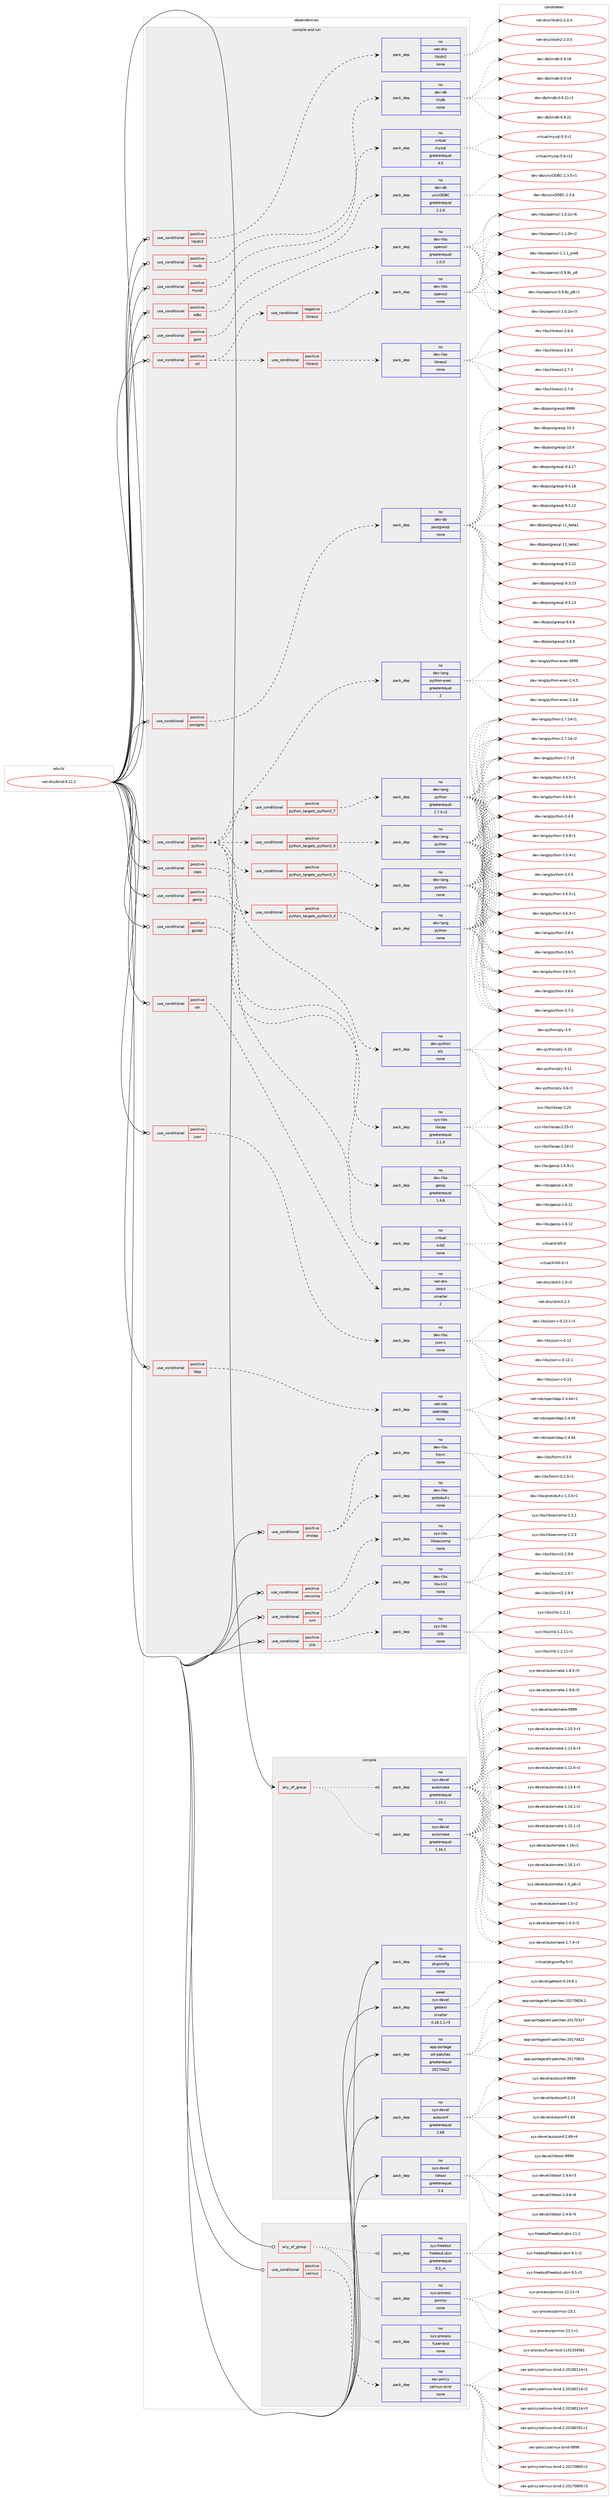 digraph prolog {

# *************
# Graph options
# *************

newrank=true;
concentrate=true;
compound=true;
graph [rankdir=LR,fontname=Helvetica,fontsize=10,ranksep=1.5];#, ranksep=2.5, nodesep=0.2];
edge  [arrowhead=vee];
node  [fontname=Helvetica,fontsize=10];

# **********
# The ebuild
# **********

subgraph cluster_leftcol {
color=gray;
rank=same;
label=<<i>ebuild</i>>;
id [label="net-dns/bind-9.12.2", color=red, width=4, href="../net-dns/bind-9.12.2.svg"];
}

# ****************
# The dependencies
# ****************

subgraph cluster_midcol {
color=gray;
label=<<i>dependencies</i>>;
subgraph cluster_compile {
fillcolor="#eeeeee";
style=filled;
label=<<i>compile</i>>;
subgraph any8 {
dependency189 [label=<<TABLE BORDER="0" CELLBORDER="1" CELLSPACING="0" CELLPADDING="4"><TR><TD CELLPADDING="10">any_of_group</TD></TR></TABLE>>, shape=none, color=red];subgraph pack124 {
dependency190 [label=<<TABLE BORDER="0" CELLBORDER="1" CELLSPACING="0" CELLPADDING="4" WIDTH="220"><TR><TD ROWSPAN="6" CELLPADDING="30">pack_dep</TD></TR><TR><TD WIDTH="110">no</TD></TR><TR><TD>sys-devel</TD></TR><TR><TD>automake</TD></TR><TR><TD>greaterequal</TD></TR><TR><TD>1.16.1</TD></TR></TABLE>>, shape=none, color=blue];
}
dependency189:e -> dependency190:w [weight=20,style="dotted",arrowhead="oinv"];
subgraph pack125 {
dependency191 [label=<<TABLE BORDER="0" CELLBORDER="1" CELLSPACING="0" CELLPADDING="4" WIDTH="220"><TR><TD ROWSPAN="6" CELLPADDING="30">pack_dep</TD></TR><TR><TD WIDTH="110">no</TD></TR><TR><TD>sys-devel</TD></TR><TR><TD>automake</TD></TR><TR><TD>greaterequal</TD></TR><TR><TD>1.15.1</TD></TR></TABLE>>, shape=none, color=blue];
}
dependency189:e -> dependency191:w [weight=20,style="dotted",arrowhead="oinv"];
}
id:e -> dependency189:w [weight=20,style="solid",arrowhead="vee"];
subgraph pack126 {
dependency192 [label=<<TABLE BORDER="0" CELLBORDER="1" CELLSPACING="0" CELLPADDING="4" WIDTH="220"><TR><TD ROWSPAN="6" CELLPADDING="30">pack_dep</TD></TR><TR><TD WIDTH="110">no</TD></TR><TR><TD>app-portage</TD></TR><TR><TD>elt-patches</TD></TR><TR><TD>greaterequal</TD></TR><TR><TD>20170422</TD></TR></TABLE>>, shape=none, color=blue];
}
id:e -> dependency192:w [weight=20,style="solid",arrowhead="vee"];
subgraph pack127 {
dependency193 [label=<<TABLE BORDER="0" CELLBORDER="1" CELLSPACING="0" CELLPADDING="4" WIDTH="220"><TR><TD ROWSPAN="6" CELLPADDING="30">pack_dep</TD></TR><TR><TD WIDTH="110">no</TD></TR><TR><TD>sys-devel</TD></TR><TR><TD>autoconf</TD></TR><TR><TD>greaterequal</TD></TR><TR><TD>2.69</TD></TR></TABLE>>, shape=none, color=blue];
}
id:e -> dependency193:w [weight=20,style="solid",arrowhead="vee"];
subgraph pack128 {
dependency194 [label=<<TABLE BORDER="0" CELLBORDER="1" CELLSPACING="0" CELLPADDING="4" WIDTH="220"><TR><TD ROWSPAN="6" CELLPADDING="30">pack_dep</TD></TR><TR><TD WIDTH="110">no</TD></TR><TR><TD>sys-devel</TD></TR><TR><TD>libtool</TD></TR><TR><TD>greaterequal</TD></TR><TR><TD>2.4</TD></TR></TABLE>>, shape=none, color=blue];
}
id:e -> dependency194:w [weight=20,style="solid",arrowhead="vee"];
subgraph pack129 {
dependency195 [label=<<TABLE BORDER="0" CELLBORDER="1" CELLSPACING="0" CELLPADDING="4" WIDTH="220"><TR><TD ROWSPAN="6" CELLPADDING="30">pack_dep</TD></TR><TR><TD WIDTH="110">no</TD></TR><TR><TD>virtual</TD></TR><TR><TD>pkgconfig</TD></TR><TR><TD>none</TD></TR><TR><TD></TD></TR></TABLE>>, shape=none, color=blue];
}
id:e -> dependency195:w [weight=20,style="solid",arrowhead="vee"];
subgraph pack130 {
dependency196 [label=<<TABLE BORDER="0" CELLBORDER="1" CELLSPACING="0" CELLPADDING="4" WIDTH="220"><TR><TD ROWSPAN="6" CELLPADDING="30">pack_dep</TD></TR><TR><TD WIDTH="110">weak</TD></TR><TR><TD>sys-devel</TD></TR><TR><TD>gettext</TD></TR><TR><TD>smaller</TD></TR><TR><TD>0.18.1.1-r3</TD></TR></TABLE>>, shape=none, color=blue];
}
id:e -> dependency196:w [weight=20,style="solid",arrowhead="vee"];
}
subgraph cluster_compileandrun {
fillcolor="#eeeeee";
style=filled;
label=<<i>compile and run</i>>;
subgraph cond59 {
dependency197 [label=<<TABLE BORDER="0" CELLBORDER="1" CELLSPACING="0" CELLPADDING="4"><TR><TD ROWSPAN="3" CELLPADDING="10">use_conditional</TD></TR><TR><TD>positive</TD></TR><TR><TD>caps</TD></TR></TABLE>>, shape=none, color=red];
subgraph pack131 {
dependency198 [label=<<TABLE BORDER="0" CELLBORDER="1" CELLSPACING="0" CELLPADDING="4" WIDTH="220"><TR><TD ROWSPAN="6" CELLPADDING="30">pack_dep</TD></TR><TR><TD WIDTH="110">no</TD></TR><TR><TD>sys-libs</TD></TR><TR><TD>libcap</TD></TR><TR><TD>greaterequal</TD></TR><TR><TD>2.1.0</TD></TR></TABLE>>, shape=none, color=blue];
}
dependency197:e -> dependency198:w [weight=20,style="dashed",arrowhead="vee"];
}
id:e -> dependency197:w [weight=20,style="solid",arrowhead="odotvee"];
subgraph cond60 {
dependency199 [label=<<TABLE BORDER="0" CELLBORDER="1" CELLSPACING="0" CELLPADDING="4"><TR><TD ROWSPAN="3" CELLPADDING="10">use_conditional</TD></TR><TR><TD>positive</TD></TR><TR><TD>dnstap</TD></TR></TABLE>>, shape=none, color=red];
subgraph pack132 {
dependency200 [label=<<TABLE BORDER="0" CELLBORDER="1" CELLSPACING="0" CELLPADDING="4" WIDTH="220"><TR><TD ROWSPAN="6" CELLPADDING="30">pack_dep</TD></TR><TR><TD WIDTH="110">no</TD></TR><TR><TD>dev-libs</TD></TR><TR><TD>fstrm</TD></TR><TR><TD>none</TD></TR><TR><TD></TD></TR></TABLE>>, shape=none, color=blue];
}
dependency199:e -> dependency200:w [weight=20,style="dashed",arrowhead="vee"];
subgraph pack133 {
dependency201 [label=<<TABLE BORDER="0" CELLBORDER="1" CELLSPACING="0" CELLPADDING="4" WIDTH="220"><TR><TD ROWSPAN="6" CELLPADDING="30">pack_dep</TD></TR><TR><TD WIDTH="110">no</TD></TR><TR><TD>dev-libs</TD></TR><TR><TD>protobuf-c</TD></TR><TR><TD>none</TD></TR><TR><TD></TD></TR></TABLE>>, shape=none, color=blue];
}
dependency199:e -> dependency201:w [weight=20,style="dashed",arrowhead="vee"];
}
id:e -> dependency199:w [weight=20,style="solid",arrowhead="odotvee"];
subgraph cond61 {
dependency202 [label=<<TABLE BORDER="0" CELLBORDER="1" CELLSPACING="0" CELLPADDING="4"><TR><TD ROWSPAN="3" CELLPADDING="10">use_conditional</TD></TR><TR><TD>positive</TD></TR><TR><TD>geoip</TD></TR></TABLE>>, shape=none, color=red];
subgraph pack134 {
dependency203 [label=<<TABLE BORDER="0" CELLBORDER="1" CELLSPACING="0" CELLPADDING="4" WIDTH="220"><TR><TD ROWSPAN="6" CELLPADDING="30">pack_dep</TD></TR><TR><TD WIDTH="110">no</TD></TR><TR><TD>dev-libs</TD></TR><TR><TD>geoip</TD></TR><TR><TD>greaterequal</TD></TR><TR><TD>1.4.6</TD></TR></TABLE>>, shape=none, color=blue];
}
dependency202:e -> dependency203:w [weight=20,style="dashed",arrowhead="vee"];
}
id:e -> dependency202:w [weight=20,style="solid",arrowhead="odotvee"];
subgraph cond62 {
dependency204 [label=<<TABLE BORDER="0" CELLBORDER="1" CELLSPACING="0" CELLPADDING="4"><TR><TD ROWSPAN="3" CELLPADDING="10">use_conditional</TD></TR><TR><TD>positive</TD></TR><TR><TD>gost</TD></TR></TABLE>>, shape=none, color=red];
subgraph pack135 {
dependency205 [label=<<TABLE BORDER="0" CELLBORDER="1" CELLSPACING="0" CELLPADDING="4" WIDTH="220"><TR><TD ROWSPAN="6" CELLPADDING="30">pack_dep</TD></TR><TR><TD WIDTH="110">no</TD></TR><TR><TD>dev-libs</TD></TR><TR><TD>openssl</TD></TR><TR><TD>greaterequal</TD></TR><TR><TD>1.0.0</TD></TR></TABLE>>, shape=none, color=blue];
}
dependency204:e -> dependency205:w [weight=20,style="dashed",arrowhead="vee"];
}
id:e -> dependency204:w [weight=20,style="solid",arrowhead="odotvee"];
subgraph cond63 {
dependency206 [label=<<TABLE BORDER="0" CELLBORDER="1" CELLSPACING="0" CELLPADDING="4"><TR><TD ROWSPAN="3" CELLPADDING="10">use_conditional</TD></TR><TR><TD>positive</TD></TR><TR><TD>gssapi</TD></TR></TABLE>>, shape=none, color=red];
subgraph pack136 {
dependency207 [label=<<TABLE BORDER="0" CELLBORDER="1" CELLSPACING="0" CELLPADDING="4" WIDTH="220"><TR><TD ROWSPAN="6" CELLPADDING="30">pack_dep</TD></TR><TR><TD WIDTH="110">no</TD></TR><TR><TD>virtual</TD></TR><TR><TD>krb5</TD></TR><TR><TD>none</TD></TR><TR><TD></TD></TR></TABLE>>, shape=none, color=blue];
}
dependency206:e -> dependency207:w [weight=20,style="dashed",arrowhead="vee"];
}
id:e -> dependency206:w [weight=20,style="solid",arrowhead="odotvee"];
subgraph cond64 {
dependency208 [label=<<TABLE BORDER="0" CELLBORDER="1" CELLSPACING="0" CELLPADDING="4"><TR><TD ROWSPAN="3" CELLPADDING="10">use_conditional</TD></TR><TR><TD>positive</TD></TR><TR><TD>idn</TD></TR></TABLE>>, shape=none, color=red];
subgraph pack137 {
dependency209 [label=<<TABLE BORDER="0" CELLBORDER="1" CELLSPACING="0" CELLPADDING="4" WIDTH="220"><TR><TD ROWSPAN="6" CELLPADDING="30">pack_dep</TD></TR><TR><TD WIDTH="110">no</TD></TR><TR><TD>net-dns</TD></TR><TR><TD>idnkit</TD></TR><TR><TD>smaller</TD></TR><TR><TD>2</TD></TR></TABLE>>, shape=none, color=blue];
}
dependency208:e -> dependency209:w [weight=20,style="dashed",arrowhead="vee"];
}
id:e -> dependency208:w [weight=20,style="solid",arrowhead="odotvee"];
subgraph cond65 {
dependency210 [label=<<TABLE BORDER="0" CELLBORDER="1" CELLSPACING="0" CELLPADDING="4"><TR><TD ROWSPAN="3" CELLPADDING="10">use_conditional</TD></TR><TR><TD>positive</TD></TR><TR><TD>json</TD></TR></TABLE>>, shape=none, color=red];
subgraph pack138 {
dependency211 [label=<<TABLE BORDER="0" CELLBORDER="1" CELLSPACING="0" CELLPADDING="4" WIDTH="220"><TR><TD ROWSPAN="6" CELLPADDING="30">pack_dep</TD></TR><TR><TD WIDTH="110">no</TD></TR><TR><TD>dev-libs</TD></TR><TR><TD>json-c</TD></TR><TR><TD>none</TD></TR><TR><TD></TD></TR></TABLE>>, shape=none, color=blue];
}
dependency210:e -> dependency211:w [weight=20,style="dashed",arrowhead="vee"];
}
id:e -> dependency210:w [weight=20,style="solid",arrowhead="odotvee"];
subgraph cond66 {
dependency212 [label=<<TABLE BORDER="0" CELLBORDER="1" CELLSPACING="0" CELLPADDING="4"><TR><TD ROWSPAN="3" CELLPADDING="10">use_conditional</TD></TR><TR><TD>positive</TD></TR><TR><TD>ldap</TD></TR></TABLE>>, shape=none, color=red];
subgraph pack139 {
dependency213 [label=<<TABLE BORDER="0" CELLBORDER="1" CELLSPACING="0" CELLPADDING="4" WIDTH="220"><TR><TD ROWSPAN="6" CELLPADDING="30">pack_dep</TD></TR><TR><TD WIDTH="110">no</TD></TR><TR><TD>net-nds</TD></TR><TR><TD>openldap</TD></TR><TR><TD>none</TD></TR><TR><TD></TD></TR></TABLE>>, shape=none, color=blue];
}
dependency212:e -> dependency213:w [weight=20,style="dashed",arrowhead="vee"];
}
id:e -> dependency212:w [weight=20,style="solid",arrowhead="odotvee"];
subgraph cond67 {
dependency214 [label=<<TABLE BORDER="0" CELLBORDER="1" CELLSPACING="0" CELLPADDING="4"><TR><TD ROWSPAN="3" CELLPADDING="10">use_conditional</TD></TR><TR><TD>positive</TD></TR><TR><TD>libidn2</TD></TR></TABLE>>, shape=none, color=red];
subgraph pack140 {
dependency215 [label=<<TABLE BORDER="0" CELLBORDER="1" CELLSPACING="0" CELLPADDING="4" WIDTH="220"><TR><TD ROWSPAN="6" CELLPADDING="30">pack_dep</TD></TR><TR><TD WIDTH="110">no</TD></TR><TR><TD>net-dns</TD></TR><TR><TD>libidn2</TD></TR><TR><TD>none</TD></TR><TR><TD></TD></TR></TABLE>>, shape=none, color=blue];
}
dependency214:e -> dependency215:w [weight=20,style="dashed",arrowhead="vee"];
}
id:e -> dependency214:w [weight=20,style="solid",arrowhead="odotvee"];
subgraph cond68 {
dependency216 [label=<<TABLE BORDER="0" CELLBORDER="1" CELLSPACING="0" CELLPADDING="4"><TR><TD ROWSPAN="3" CELLPADDING="10">use_conditional</TD></TR><TR><TD>positive</TD></TR><TR><TD>lmdb</TD></TR></TABLE>>, shape=none, color=red];
subgraph pack141 {
dependency217 [label=<<TABLE BORDER="0" CELLBORDER="1" CELLSPACING="0" CELLPADDING="4" WIDTH="220"><TR><TD ROWSPAN="6" CELLPADDING="30">pack_dep</TD></TR><TR><TD WIDTH="110">no</TD></TR><TR><TD>dev-db</TD></TR><TR><TD>lmdb</TD></TR><TR><TD>none</TD></TR><TR><TD></TD></TR></TABLE>>, shape=none, color=blue];
}
dependency216:e -> dependency217:w [weight=20,style="dashed",arrowhead="vee"];
}
id:e -> dependency216:w [weight=20,style="solid",arrowhead="odotvee"];
subgraph cond69 {
dependency218 [label=<<TABLE BORDER="0" CELLBORDER="1" CELLSPACING="0" CELLPADDING="4"><TR><TD ROWSPAN="3" CELLPADDING="10">use_conditional</TD></TR><TR><TD>positive</TD></TR><TR><TD>mysql</TD></TR></TABLE>>, shape=none, color=red];
subgraph pack142 {
dependency219 [label=<<TABLE BORDER="0" CELLBORDER="1" CELLSPACING="0" CELLPADDING="4" WIDTH="220"><TR><TD ROWSPAN="6" CELLPADDING="30">pack_dep</TD></TR><TR><TD WIDTH="110">no</TD></TR><TR><TD>virtual</TD></TR><TR><TD>mysql</TD></TR><TR><TD>greaterequal</TD></TR><TR><TD>4.0</TD></TR></TABLE>>, shape=none, color=blue];
}
dependency218:e -> dependency219:w [weight=20,style="dashed",arrowhead="vee"];
}
id:e -> dependency218:w [weight=20,style="solid",arrowhead="odotvee"];
subgraph cond70 {
dependency220 [label=<<TABLE BORDER="0" CELLBORDER="1" CELLSPACING="0" CELLPADDING="4"><TR><TD ROWSPAN="3" CELLPADDING="10">use_conditional</TD></TR><TR><TD>positive</TD></TR><TR><TD>odbc</TD></TR></TABLE>>, shape=none, color=red];
subgraph pack143 {
dependency221 [label=<<TABLE BORDER="0" CELLBORDER="1" CELLSPACING="0" CELLPADDING="4" WIDTH="220"><TR><TD ROWSPAN="6" CELLPADDING="30">pack_dep</TD></TR><TR><TD WIDTH="110">no</TD></TR><TR><TD>dev-db</TD></TR><TR><TD>unixODBC</TD></TR><TR><TD>greaterequal</TD></TR><TR><TD>2.2.6</TD></TR></TABLE>>, shape=none, color=blue];
}
dependency220:e -> dependency221:w [weight=20,style="dashed",arrowhead="vee"];
}
id:e -> dependency220:w [weight=20,style="solid",arrowhead="odotvee"];
subgraph cond71 {
dependency222 [label=<<TABLE BORDER="0" CELLBORDER="1" CELLSPACING="0" CELLPADDING="4"><TR><TD ROWSPAN="3" CELLPADDING="10">use_conditional</TD></TR><TR><TD>positive</TD></TR><TR><TD>postgres</TD></TR></TABLE>>, shape=none, color=red];
subgraph pack144 {
dependency223 [label=<<TABLE BORDER="0" CELLBORDER="1" CELLSPACING="0" CELLPADDING="4" WIDTH="220"><TR><TD ROWSPAN="6" CELLPADDING="30">pack_dep</TD></TR><TR><TD WIDTH="110">no</TD></TR><TR><TD>dev-db</TD></TR><TR><TD>postgresql</TD></TR><TR><TD>none</TD></TR><TR><TD></TD></TR></TABLE>>, shape=none, color=blue];
}
dependency222:e -> dependency223:w [weight=20,style="dashed",arrowhead="vee"];
}
id:e -> dependency222:w [weight=20,style="solid",arrowhead="odotvee"];
subgraph cond72 {
dependency224 [label=<<TABLE BORDER="0" CELLBORDER="1" CELLSPACING="0" CELLPADDING="4"><TR><TD ROWSPAN="3" CELLPADDING="10">use_conditional</TD></TR><TR><TD>positive</TD></TR><TR><TD>python</TD></TR></TABLE>>, shape=none, color=red];
subgraph cond73 {
dependency225 [label=<<TABLE BORDER="0" CELLBORDER="1" CELLSPACING="0" CELLPADDING="4"><TR><TD ROWSPAN="3" CELLPADDING="10">use_conditional</TD></TR><TR><TD>positive</TD></TR><TR><TD>python_targets_python2_7</TD></TR></TABLE>>, shape=none, color=red];
subgraph pack145 {
dependency226 [label=<<TABLE BORDER="0" CELLBORDER="1" CELLSPACING="0" CELLPADDING="4" WIDTH="220"><TR><TD ROWSPAN="6" CELLPADDING="30">pack_dep</TD></TR><TR><TD WIDTH="110">no</TD></TR><TR><TD>dev-lang</TD></TR><TR><TD>python</TD></TR><TR><TD>greaterequal</TD></TR><TR><TD>2.7.5-r2</TD></TR></TABLE>>, shape=none, color=blue];
}
dependency225:e -> dependency226:w [weight=20,style="dashed",arrowhead="vee"];
}
dependency224:e -> dependency225:w [weight=20,style="dashed",arrowhead="vee"];
subgraph cond74 {
dependency227 [label=<<TABLE BORDER="0" CELLBORDER="1" CELLSPACING="0" CELLPADDING="4"><TR><TD ROWSPAN="3" CELLPADDING="10">use_conditional</TD></TR><TR><TD>positive</TD></TR><TR><TD>python_targets_python3_4</TD></TR></TABLE>>, shape=none, color=red];
subgraph pack146 {
dependency228 [label=<<TABLE BORDER="0" CELLBORDER="1" CELLSPACING="0" CELLPADDING="4" WIDTH="220"><TR><TD ROWSPAN="6" CELLPADDING="30">pack_dep</TD></TR><TR><TD WIDTH="110">no</TD></TR><TR><TD>dev-lang</TD></TR><TR><TD>python</TD></TR><TR><TD>none</TD></TR><TR><TD></TD></TR></TABLE>>, shape=none, color=blue];
}
dependency227:e -> dependency228:w [weight=20,style="dashed",arrowhead="vee"];
}
dependency224:e -> dependency227:w [weight=20,style="dashed",arrowhead="vee"];
subgraph cond75 {
dependency229 [label=<<TABLE BORDER="0" CELLBORDER="1" CELLSPACING="0" CELLPADDING="4"><TR><TD ROWSPAN="3" CELLPADDING="10">use_conditional</TD></TR><TR><TD>positive</TD></TR><TR><TD>python_targets_python3_5</TD></TR></TABLE>>, shape=none, color=red];
subgraph pack147 {
dependency230 [label=<<TABLE BORDER="0" CELLBORDER="1" CELLSPACING="0" CELLPADDING="4" WIDTH="220"><TR><TD ROWSPAN="6" CELLPADDING="30">pack_dep</TD></TR><TR><TD WIDTH="110">no</TD></TR><TR><TD>dev-lang</TD></TR><TR><TD>python</TD></TR><TR><TD>none</TD></TR><TR><TD></TD></TR></TABLE>>, shape=none, color=blue];
}
dependency229:e -> dependency230:w [weight=20,style="dashed",arrowhead="vee"];
}
dependency224:e -> dependency229:w [weight=20,style="dashed",arrowhead="vee"];
subgraph cond76 {
dependency231 [label=<<TABLE BORDER="0" CELLBORDER="1" CELLSPACING="0" CELLPADDING="4"><TR><TD ROWSPAN="3" CELLPADDING="10">use_conditional</TD></TR><TR><TD>positive</TD></TR><TR><TD>python_targets_python3_6</TD></TR></TABLE>>, shape=none, color=red];
subgraph pack148 {
dependency232 [label=<<TABLE BORDER="0" CELLBORDER="1" CELLSPACING="0" CELLPADDING="4" WIDTH="220"><TR><TD ROWSPAN="6" CELLPADDING="30">pack_dep</TD></TR><TR><TD WIDTH="110">no</TD></TR><TR><TD>dev-lang</TD></TR><TR><TD>python</TD></TR><TR><TD>none</TD></TR><TR><TD></TD></TR></TABLE>>, shape=none, color=blue];
}
dependency231:e -> dependency232:w [weight=20,style="dashed",arrowhead="vee"];
}
dependency224:e -> dependency231:w [weight=20,style="dashed",arrowhead="vee"];
subgraph pack149 {
dependency233 [label=<<TABLE BORDER="0" CELLBORDER="1" CELLSPACING="0" CELLPADDING="4" WIDTH="220"><TR><TD ROWSPAN="6" CELLPADDING="30">pack_dep</TD></TR><TR><TD WIDTH="110">no</TD></TR><TR><TD>dev-lang</TD></TR><TR><TD>python-exec</TD></TR><TR><TD>greaterequal</TD></TR><TR><TD>2</TD></TR></TABLE>>, shape=none, color=blue];
}
dependency224:e -> dependency233:w [weight=20,style="dashed",arrowhead="vee"];
subgraph pack150 {
dependency234 [label=<<TABLE BORDER="0" CELLBORDER="1" CELLSPACING="0" CELLPADDING="4" WIDTH="220"><TR><TD ROWSPAN="6" CELLPADDING="30">pack_dep</TD></TR><TR><TD WIDTH="110">no</TD></TR><TR><TD>dev-python</TD></TR><TR><TD>ply</TD></TR><TR><TD>none</TD></TR><TR><TD></TD></TR></TABLE>>, shape=none, color=blue];
}
dependency224:e -> dependency234:w [weight=20,style="dashed",arrowhead="vee"];
}
id:e -> dependency224:w [weight=20,style="solid",arrowhead="odotvee"];
subgraph cond77 {
dependency235 [label=<<TABLE BORDER="0" CELLBORDER="1" CELLSPACING="0" CELLPADDING="4"><TR><TD ROWSPAN="3" CELLPADDING="10">use_conditional</TD></TR><TR><TD>positive</TD></TR><TR><TD>seccomp</TD></TR></TABLE>>, shape=none, color=red];
subgraph pack151 {
dependency236 [label=<<TABLE BORDER="0" CELLBORDER="1" CELLSPACING="0" CELLPADDING="4" WIDTH="220"><TR><TD ROWSPAN="6" CELLPADDING="30">pack_dep</TD></TR><TR><TD WIDTH="110">no</TD></TR><TR><TD>sys-libs</TD></TR><TR><TD>libseccomp</TD></TR><TR><TD>none</TD></TR><TR><TD></TD></TR></TABLE>>, shape=none, color=blue];
}
dependency235:e -> dependency236:w [weight=20,style="dashed",arrowhead="vee"];
}
id:e -> dependency235:w [weight=20,style="solid",arrowhead="odotvee"];
subgraph cond78 {
dependency237 [label=<<TABLE BORDER="0" CELLBORDER="1" CELLSPACING="0" CELLPADDING="4"><TR><TD ROWSPAN="3" CELLPADDING="10">use_conditional</TD></TR><TR><TD>positive</TD></TR><TR><TD>ssl</TD></TR></TABLE>>, shape=none, color=red];
subgraph cond79 {
dependency238 [label=<<TABLE BORDER="0" CELLBORDER="1" CELLSPACING="0" CELLPADDING="4"><TR><TD ROWSPAN="3" CELLPADDING="10">use_conditional</TD></TR><TR><TD>negative</TD></TR><TR><TD>libressl</TD></TR></TABLE>>, shape=none, color=red];
subgraph pack152 {
dependency239 [label=<<TABLE BORDER="0" CELLBORDER="1" CELLSPACING="0" CELLPADDING="4" WIDTH="220"><TR><TD ROWSPAN="6" CELLPADDING="30">pack_dep</TD></TR><TR><TD WIDTH="110">no</TD></TR><TR><TD>dev-libs</TD></TR><TR><TD>openssl</TD></TR><TR><TD>none</TD></TR><TR><TD></TD></TR></TABLE>>, shape=none, color=blue];
}
dependency238:e -> dependency239:w [weight=20,style="dashed",arrowhead="vee"];
}
dependency237:e -> dependency238:w [weight=20,style="dashed",arrowhead="vee"];
subgraph cond80 {
dependency240 [label=<<TABLE BORDER="0" CELLBORDER="1" CELLSPACING="0" CELLPADDING="4"><TR><TD ROWSPAN="3" CELLPADDING="10">use_conditional</TD></TR><TR><TD>positive</TD></TR><TR><TD>libressl</TD></TR></TABLE>>, shape=none, color=red];
subgraph pack153 {
dependency241 [label=<<TABLE BORDER="0" CELLBORDER="1" CELLSPACING="0" CELLPADDING="4" WIDTH="220"><TR><TD ROWSPAN="6" CELLPADDING="30">pack_dep</TD></TR><TR><TD WIDTH="110">no</TD></TR><TR><TD>dev-libs</TD></TR><TR><TD>libressl</TD></TR><TR><TD>none</TD></TR><TR><TD></TD></TR></TABLE>>, shape=none, color=blue];
}
dependency240:e -> dependency241:w [weight=20,style="dashed",arrowhead="vee"];
}
dependency237:e -> dependency240:w [weight=20,style="dashed",arrowhead="vee"];
}
id:e -> dependency237:w [weight=20,style="solid",arrowhead="odotvee"];
subgraph cond81 {
dependency242 [label=<<TABLE BORDER="0" CELLBORDER="1" CELLSPACING="0" CELLPADDING="4"><TR><TD ROWSPAN="3" CELLPADDING="10">use_conditional</TD></TR><TR><TD>positive</TD></TR><TR><TD>xml</TD></TR></TABLE>>, shape=none, color=red];
subgraph pack154 {
dependency243 [label=<<TABLE BORDER="0" CELLBORDER="1" CELLSPACING="0" CELLPADDING="4" WIDTH="220"><TR><TD ROWSPAN="6" CELLPADDING="30">pack_dep</TD></TR><TR><TD WIDTH="110">no</TD></TR><TR><TD>dev-libs</TD></TR><TR><TD>libxml2</TD></TR><TR><TD>none</TD></TR><TR><TD></TD></TR></TABLE>>, shape=none, color=blue];
}
dependency242:e -> dependency243:w [weight=20,style="dashed",arrowhead="vee"];
}
id:e -> dependency242:w [weight=20,style="solid",arrowhead="odotvee"];
subgraph cond82 {
dependency244 [label=<<TABLE BORDER="0" CELLBORDER="1" CELLSPACING="0" CELLPADDING="4"><TR><TD ROWSPAN="3" CELLPADDING="10">use_conditional</TD></TR><TR><TD>positive</TD></TR><TR><TD>zlib</TD></TR></TABLE>>, shape=none, color=red];
subgraph pack155 {
dependency245 [label=<<TABLE BORDER="0" CELLBORDER="1" CELLSPACING="0" CELLPADDING="4" WIDTH="220"><TR><TD ROWSPAN="6" CELLPADDING="30">pack_dep</TD></TR><TR><TD WIDTH="110">no</TD></TR><TR><TD>sys-libs</TD></TR><TR><TD>zlib</TD></TR><TR><TD>none</TD></TR><TR><TD></TD></TR></TABLE>>, shape=none, color=blue];
}
dependency244:e -> dependency245:w [weight=20,style="dashed",arrowhead="vee"];
}
id:e -> dependency244:w [weight=20,style="solid",arrowhead="odotvee"];
}
subgraph cluster_run {
fillcolor="#eeeeee";
style=filled;
label=<<i>run</i>>;
subgraph any9 {
dependency246 [label=<<TABLE BORDER="0" CELLBORDER="1" CELLSPACING="0" CELLPADDING="4"><TR><TD CELLPADDING="10">any_of_group</TD></TR></TABLE>>, shape=none, color=red];subgraph pack156 {
dependency247 [label=<<TABLE BORDER="0" CELLBORDER="1" CELLSPACING="0" CELLPADDING="4" WIDTH="220"><TR><TD ROWSPAN="6" CELLPADDING="30">pack_dep</TD></TR><TR><TD WIDTH="110">no</TD></TR><TR><TD>sys-process</TD></TR><TR><TD>psmisc</TD></TR><TR><TD>none</TD></TR><TR><TD></TD></TR></TABLE>>, shape=none, color=blue];
}
dependency246:e -> dependency247:w [weight=20,style="dotted",arrowhead="oinv"];
subgraph pack157 {
dependency248 [label=<<TABLE BORDER="0" CELLBORDER="1" CELLSPACING="0" CELLPADDING="4" WIDTH="220"><TR><TD ROWSPAN="6" CELLPADDING="30">pack_dep</TD></TR><TR><TD WIDTH="110">no</TD></TR><TR><TD>sys-freebsd</TD></TR><TR><TD>freebsd-ubin</TD></TR><TR><TD>greaterequal</TD></TR><TR><TD>9.0_rc</TD></TR></TABLE>>, shape=none, color=blue];
}
dependency246:e -> dependency248:w [weight=20,style="dotted",arrowhead="oinv"];
subgraph pack158 {
dependency249 [label=<<TABLE BORDER="0" CELLBORDER="1" CELLSPACING="0" CELLPADDING="4" WIDTH="220"><TR><TD ROWSPAN="6" CELLPADDING="30">pack_dep</TD></TR><TR><TD WIDTH="110">no</TD></TR><TR><TD>sys-process</TD></TR><TR><TD>fuser-bsd</TD></TR><TR><TD>none</TD></TR><TR><TD></TD></TR></TABLE>>, shape=none, color=blue];
}
dependency246:e -> dependency249:w [weight=20,style="dotted",arrowhead="oinv"];
}
id:e -> dependency246:w [weight=20,style="solid",arrowhead="odot"];
subgraph cond83 {
dependency250 [label=<<TABLE BORDER="0" CELLBORDER="1" CELLSPACING="0" CELLPADDING="4"><TR><TD ROWSPAN="3" CELLPADDING="10">use_conditional</TD></TR><TR><TD>positive</TD></TR><TR><TD>selinux</TD></TR></TABLE>>, shape=none, color=red];
subgraph pack159 {
dependency251 [label=<<TABLE BORDER="0" CELLBORDER="1" CELLSPACING="0" CELLPADDING="4" WIDTH="220"><TR><TD ROWSPAN="6" CELLPADDING="30">pack_dep</TD></TR><TR><TD WIDTH="110">no</TD></TR><TR><TD>sec-policy</TD></TR><TR><TD>selinux-bind</TD></TR><TR><TD>none</TD></TR><TR><TD></TD></TR></TABLE>>, shape=none, color=blue];
}
dependency250:e -> dependency251:w [weight=20,style="dashed",arrowhead="vee"];
}
id:e -> dependency250:w [weight=20,style="solid",arrowhead="odot"];
}
}

# **************
# The candidates
# **************

subgraph cluster_choices {
rank=same;
color=gray;
label=<<i>candidates</i>>;

subgraph choice124 {
color=black;
nodesep=1;
choice11512111545100101118101108479711711611110997107101454946494846514511451 [label="sys-devel/automake-1.10.3-r3", color=red, width=4,href="../sys-devel/automake-1.10.3-r3.svg"];
choice11512111545100101118101108479711711611110997107101454946494946544511451 [label="sys-devel/automake-1.11.6-r3", color=red, width=4,href="../sys-devel/automake-1.11.6-r3.svg"];
choice11512111545100101118101108479711711611110997107101454946495046544511450 [label="sys-devel/automake-1.12.6-r2", color=red, width=4,href="../sys-devel/automake-1.12.6-r2.svg"];
choice11512111545100101118101108479711711611110997107101454946495146524511450 [label="sys-devel/automake-1.13.4-r2", color=red, width=4,href="../sys-devel/automake-1.13.4-r2.svg"];
choice11512111545100101118101108479711711611110997107101454946495246494511450 [label="sys-devel/automake-1.14.1-r2", color=red, width=4,href="../sys-devel/automake-1.14.1-r2.svg"];
choice11512111545100101118101108479711711611110997107101454946495346494511450 [label="sys-devel/automake-1.15.1-r2", color=red, width=4,href="../sys-devel/automake-1.15.1-r2.svg"];
choice1151211154510010111810110847971171161111099710710145494649544511450 [label="sys-devel/automake-1.16-r2", color=red, width=4,href="../sys-devel/automake-1.16-r2.svg"];
choice11512111545100101118101108479711711611110997107101454946495446494511449 [label="sys-devel/automake-1.16.1-r1", color=red, width=4,href="../sys-devel/automake-1.16.1-r1.svg"];
choice115121115451001011181011084797117116111109971071014549465295112544511450 [label="sys-devel/automake-1.4_p6-r2", color=red, width=4,href="../sys-devel/automake-1.4_p6-r2.svg"];
choice11512111545100101118101108479711711611110997107101454946534511450 [label="sys-devel/automake-1.5-r2", color=red, width=4,href="../sys-devel/automake-1.5-r2.svg"];
choice115121115451001011181011084797117116111109971071014549465446514511450 [label="sys-devel/automake-1.6.3-r2", color=red, width=4,href="../sys-devel/automake-1.6.3-r2.svg"];
choice115121115451001011181011084797117116111109971071014549465546574511451 [label="sys-devel/automake-1.7.9-r3", color=red, width=4,href="../sys-devel/automake-1.7.9-r3.svg"];
choice115121115451001011181011084797117116111109971071014549465646534511453 [label="sys-devel/automake-1.8.5-r5", color=red, width=4,href="../sys-devel/automake-1.8.5-r5.svg"];
choice115121115451001011181011084797117116111109971071014549465746544511453 [label="sys-devel/automake-1.9.6-r5", color=red, width=4,href="../sys-devel/automake-1.9.6-r5.svg"];
choice115121115451001011181011084797117116111109971071014557575757 [label="sys-devel/automake-9999", color=red, width=4,href="../sys-devel/automake-9999.svg"];
dependency190:e -> choice11512111545100101118101108479711711611110997107101454946494846514511451:w [style=dotted,weight="100"];
dependency190:e -> choice11512111545100101118101108479711711611110997107101454946494946544511451:w [style=dotted,weight="100"];
dependency190:e -> choice11512111545100101118101108479711711611110997107101454946495046544511450:w [style=dotted,weight="100"];
dependency190:e -> choice11512111545100101118101108479711711611110997107101454946495146524511450:w [style=dotted,weight="100"];
dependency190:e -> choice11512111545100101118101108479711711611110997107101454946495246494511450:w [style=dotted,weight="100"];
dependency190:e -> choice11512111545100101118101108479711711611110997107101454946495346494511450:w [style=dotted,weight="100"];
dependency190:e -> choice1151211154510010111810110847971171161111099710710145494649544511450:w [style=dotted,weight="100"];
dependency190:e -> choice11512111545100101118101108479711711611110997107101454946495446494511449:w [style=dotted,weight="100"];
dependency190:e -> choice115121115451001011181011084797117116111109971071014549465295112544511450:w [style=dotted,weight="100"];
dependency190:e -> choice11512111545100101118101108479711711611110997107101454946534511450:w [style=dotted,weight="100"];
dependency190:e -> choice115121115451001011181011084797117116111109971071014549465446514511450:w [style=dotted,weight="100"];
dependency190:e -> choice115121115451001011181011084797117116111109971071014549465546574511451:w [style=dotted,weight="100"];
dependency190:e -> choice115121115451001011181011084797117116111109971071014549465646534511453:w [style=dotted,weight="100"];
dependency190:e -> choice115121115451001011181011084797117116111109971071014549465746544511453:w [style=dotted,weight="100"];
dependency190:e -> choice115121115451001011181011084797117116111109971071014557575757:w [style=dotted,weight="100"];
}
subgraph choice125 {
color=black;
nodesep=1;
choice11512111545100101118101108479711711611110997107101454946494846514511451 [label="sys-devel/automake-1.10.3-r3", color=red, width=4,href="../sys-devel/automake-1.10.3-r3.svg"];
choice11512111545100101118101108479711711611110997107101454946494946544511451 [label="sys-devel/automake-1.11.6-r3", color=red, width=4,href="../sys-devel/automake-1.11.6-r3.svg"];
choice11512111545100101118101108479711711611110997107101454946495046544511450 [label="sys-devel/automake-1.12.6-r2", color=red, width=4,href="../sys-devel/automake-1.12.6-r2.svg"];
choice11512111545100101118101108479711711611110997107101454946495146524511450 [label="sys-devel/automake-1.13.4-r2", color=red, width=4,href="../sys-devel/automake-1.13.4-r2.svg"];
choice11512111545100101118101108479711711611110997107101454946495246494511450 [label="sys-devel/automake-1.14.1-r2", color=red, width=4,href="../sys-devel/automake-1.14.1-r2.svg"];
choice11512111545100101118101108479711711611110997107101454946495346494511450 [label="sys-devel/automake-1.15.1-r2", color=red, width=4,href="../sys-devel/automake-1.15.1-r2.svg"];
choice1151211154510010111810110847971171161111099710710145494649544511450 [label="sys-devel/automake-1.16-r2", color=red, width=4,href="../sys-devel/automake-1.16-r2.svg"];
choice11512111545100101118101108479711711611110997107101454946495446494511449 [label="sys-devel/automake-1.16.1-r1", color=red, width=4,href="../sys-devel/automake-1.16.1-r1.svg"];
choice115121115451001011181011084797117116111109971071014549465295112544511450 [label="sys-devel/automake-1.4_p6-r2", color=red, width=4,href="../sys-devel/automake-1.4_p6-r2.svg"];
choice11512111545100101118101108479711711611110997107101454946534511450 [label="sys-devel/automake-1.5-r2", color=red, width=4,href="../sys-devel/automake-1.5-r2.svg"];
choice115121115451001011181011084797117116111109971071014549465446514511450 [label="sys-devel/automake-1.6.3-r2", color=red, width=4,href="../sys-devel/automake-1.6.3-r2.svg"];
choice115121115451001011181011084797117116111109971071014549465546574511451 [label="sys-devel/automake-1.7.9-r3", color=red, width=4,href="../sys-devel/automake-1.7.9-r3.svg"];
choice115121115451001011181011084797117116111109971071014549465646534511453 [label="sys-devel/automake-1.8.5-r5", color=red, width=4,href="../sys-devel/automake-1.8.5-r5.svg"];
choice115121115451001011181011084797117116111109971071014549465746544511453 [label="sys-devel/automake-1.9.6-r5", color=red, width=4,href="../sys-devel/automake-1.9.6-r5.svg"];
choice115121115451001011181011084797117116111109971071014557575757 [label="sys-devel/automake-9999", color=red, width=4,href="../sys-devel/automake-9999.svg"];
dependency191:e -> choice11512111545100101118101108479711711611110997107101454946494846514511451:w [style=dotted,weight="100"];
dependency191:e -> choice11512111545100101118101108479711711611110997107101454946494946544511451:w [style=dotted,weight="100"];
dependency191:e -> choice11512111545100101118101108479711711611110997107101454946495046544511450:w [style=dotted,weight="100"];
dependency191:e -> choice11512111545100101118101108479711711611110997107101454946495146524511450:w [style=dotted,weight="100"];
dependency191:e -> choice11512111545100101118101108479711711611110997107101454946495246494511450:w [style=dotted,weight="100"];
dependency191:e -> choice11512111545100101118101108479711711611110997107101454946495346494511450:w [style=dotted,weight="100"];
dependency191:e -> choice1151211154510010111810110847971171161111099710710145494649544511450:w [style=dotted,weight="100"];
dependency191:e -> choice11512111545100101118101108479711711611110997107101454946495446494511449:w [style=dotted,weight="100"];
dependency191:e -> choice115121115451001011181011084797117116111109971071014549465295112544511450:w [style=dotted,weight="100"];
dependency191:e -> choice11512111545100101118101108479711711611110997107101454946534511450:w [style=dotted,weight="100"];
dependency191:e -> choice115121115451001011181011084797117116111109971071014549465446514511450:w [style=dotted,weight="100"];
dependency191:e -> choice115121115451001011181011084797117116111109971071014549465546574511451:w [style=dotted,weight="100"];
dependency191:e -> choice115121115451001011181011084797117116111109971071014549465646534511453:w [style=dotted,weight="100"];
dependency191:e -> choice115121115451001011181011084797117116111109971071014549465746544511453:w [style=dotted,weight="100"];
dependency191:e -> choice115121115451001011181011084797117116111109971071014557575757:w [style=dotted,weight="100"];
}
subgraph choice126 {
color=black;
nodesep=1;
choice97112112451121111141169710310147101108116451129711699104101115455048495548514955 [label="app-portage/elt-patches-20170317", color=red, width=4,href="../app-portage/elt-patches-20170317.svg"];
choice97112112451121111141169710310147101108116451129711699104101115455048495548525050 [label="app-portage/elt-patches-20170422", color=red, width=4,href="../app-portage/elt-patches-20170422.svg"];
choice97112112451121111141169710310147101108116451129711699104101115455048495548564953 [label="app-portage/elt-patches-20170815", color=red, width=4,href="../app-portage/elt-patches-20170815.svg"];
choice971121124511211111411697103101471011081164511297116991041011154550484955485650544649 [label="app-portage/elt-patches-20170826.1", color=red, width=4,href="../app-portage/elt-patches-20170826.1.svg"];
dependency192:e -> choice97112112451121111141169710310147101108116451129711699104101115455048495548514955:w [style=dotted,weight="100"];
dependency192:e -> choice97112112451121111141169710310147101108116451129711699104101115455048495548525050:w [style=dotted,weight="100"];
dependency192:e -> choice97112112451121111141169710310147101108116451129711699104101115455048495548564953:w [style=dotted,weight="100"];
dependency192:e -> choice971121124511211111411697103101471011081164511297116991041011154550484955485650544649:w [style=dotted,weight="100"];
}
subgraph choice127 {
color=black;
nodesep=1;
choice115121115451001011181011084797117116111991111101024550464951 [label="sys-devel/autoconf-2.13", color=red, width=4,href="../sys-devel/autoconf-2.13.svg"];
choice115121115451001011181011084797117116111991111101024550465452 [label="sys-devel/autoconf-2.64", color=red, width=4,href="../sys-devel/autoconf-2.64.svg"];
choice1151211154510010111810110847971171161119911111010245504654574511452 [label="sys-devel/autoconf-2.69-r4", color=red, width=4,href="../sys-devel/autoconf-2.69-r4.svg"];
choice115121115451001011181011084797117116111991111101024557575757 [label="sys-devel/autoconf-9999", color=red, width=4,href="../sys-devel/autoconf-9999.svg"];
dependency193:e -> choice115121115451001011181011084797117116111991111101024550464951:w [style=dotted,weight="100"];
dependency193:e -> choice115121115451001011181011084797117116111991111101024550465452:w [style=dotted,weight="100"];
dependency193:e -> choice1151211154510010111810110847971171161119911111010245504654574511452:w [style=dotted,weight="100"];
dependency193:e -> choice115121115451001011181011084797117116111991111101024557575757:w [style=dotted,weight="100"];
}
subgraph choice128 {
color=black;
nodesep=1;
choice1151211154510010111810110847108105981161111111084550465246544511451 [label="sys-devel/libtool-2.4.6-r3", color=red, width=4,href="../sys-devel/libtool-2.4.6-r3.svg"];
choice1151211154510010111810110847108105981161111111084550465246544511452 [label="sys-devel/libtool-2.4.6-r4", color=red, width=4,href="../sys-devel/libtool-2.4.6-r4.svg"];
choice1151211154510010111810110847108105981161111111084550465246544511453 [label="sys-devel/libtool-2.4.6-r5", color=red, width=4,href="../sys-devel/libtool-2.4.6-r5.svg"];
choice1151211154510010111810110847108105981161111111084557575757 [label="sys-devel/libtool-9999", color=red, width=4,href="../sys-devel/libtool-9999.svg"];
dependency194:e -> choice1151211154510010111810110847108105981161111111084550465246544511451:w [style=dotted,weight="100"];
dependency194:e -> choice1151211154510010111810110847108105981161111111084550465246544511452:w [style=dotted,weight="100"];
dependency194:e -> choice1151211154510010111810110847108105981161111111084550465246544511453:w [style=dotted,weight="100"];
dependency194:e -> choice1151211154510010111810110847108105981161111111084557575757:w [style=dotted,weight="100"];
}
subgraph choice129 {
color=black;
nodesep=1;
choice11810511411611797108471121071039911111010210510345484511449 [label="virtual/pkgconfig-0-r1", color=red, width=4,href="../virtual/pkgconfig-0-r1.svg"];
dependency195:e -> choice11810511411611797108471121071039911111010210510345484511449:w [style=dotted,weight="100"];
}
subgraph choice130 {
color=black;
nodesep=1;
choice1151211154510010111810110847103101116116101120116454846495746564649 [label="sys-devel/gettext-0.19.8.1", color=red, width=4,href="../sys-devel/gettext-0.19.8.1.svg"];
dependency196:e -> choice1151211154510010111810110847103101116116101120116454846495746564649:w [style=dotted,weight="100"];
}
subgraph choice131 {
color=black;
nodesep=1;
choice11512111545108105981154710810598999711245504650524511450 [label="sys-libs/libcap-2.24-r2", color=red, width=4,href="../sys-libs/libcap-2.24-r2.svg"];
choice1151211154510810598115471081059899971124550465053 [label="sys-libs/libcap-2.25", color=red, width=4,href="../sys-libs/libcap-2.25.svg"];
choice11512111545108105981154710810598999711245504650534511449 [label="sys-libs/libcap-2.25-r1", color=red, width=4,href="../sys-libs/libcap-2.25-r1.svg"];
dependency198:e -> choice11512111545108105981154710810598999711245504650524511450:w [style=dotted,weight="100"];
dependency198:e -> choice1151211154510810598115471081059899971124550465053:w [style=dotted,weight="100"];
dependency198:e -> choice11512111545108105981154710810598999711245504650534511449:w [style=dotted,weight="100"];
}
subgraph choice132 {
color=black;
nodesep=1;
choice1001011184510810598115471021151161141094548465046484511449 [label="dev-libs/fstrm-0.2.0-r1", color=red, width=4,href="../dev-libs/fstrm-0.2.0-r1.svg"];
choice100101118451081059811547102115116114109454846514648 [label="dev-libs/fstrm-0.3.0", color=red, width=4,href="../dev-libs/fstrm-0.3.0.svg"];
dependency200:e -> choice1001011184510810598115471021151161141094548465046484511449:w [style=dotted,weight="100"];
dependency200:e -> choice100101118451081059811547102115116114109454846514648:w [style=dotted,weight="100"];
}
subgraph choice133 {
color=black;
nodesep=1;
choice1001011184510810598115471121141111161119811710245994549465146484511449 [label="dev-libs/protobuf-c-1.3.0-r1", color=red, width=4,href="../dev-libs/protobuf-c-1.3.0-r1.svg"];
dependency201:e -> choice1001011184510810598115471121141111161119811710245994549465146484511449:w [style=dotted,weight="100"];
}
subgraph choice134 {
color=black;
nodesep=1;
choice10010111845108105981154710310111110511245494654464948 [label="dev-libs/geoip-1.6.10", color=red, width=4,href="../dev-libs/geoip-1.6.10.svg"];
choice10010111845108105981154710310111110511245494654464949 [label="dev-libs/geoip-1.6.11", color=red, width=4,href="../dev-libs/geoip-1.6.11.svg"];
choice10010111845108105981154710310111110511245494654464950 [label="dev-libs/geoip-1.6.12", color=red, width=4,href="../dev-libs/geoip-1.6.12.svg"];
choice1001011184510810598115471031011111051124549465446574511449 [label="dev-libs/geoip-1.6.9-r1", color=red, width=4,href="../dev-libs/geoip-1.6.9-r1.svg"];
dependency203:e -> choice10010111845108105981154710310111110511245494654464948:w [style=dotted,weight="100"];
dependency203:e -> choice10010111845108105981154710310111110511245494654464949:w [style=dotted,weight="100"];
dependency203:e -> choice10010111845108105981154710310111110511245494654464950:w [style=dotted,weight="100"];
dependency203:e -> choice1001011184510810598115471031011111051124549465446574511449:w [style=dotted,weight="100"];
}
subgraph choice135 {
color=black;
nodesep=1;
choice1001011184510810598115471111121011101151151084548465746561229511256 [label="dev-libs/openssl-0.9.8z_p8", color=red, width=4,href="../dev-libs/openssl-0.9.8z_p8.svg"];
choice10010111845108105981154711111210111011511510845484657465612295112564511449 [label="dev-libs/openssl-0.9.8z_p8-r1", color=red, width=4,href="../dev-libs/openssl-0.9.8z_p8-r1.svg"];
choice1001011184510810598115471111121011101151151084549464846501114511451 [label="dev-libs/openssl-1.0.2o-r3", color=red, width=4,href="../dev-libs/openssl-1.0.2o-r3.svg"];
choice1001011184510810598115471111121011101151151084549464846501114511454 [label="dev-libs/openssl-1.0.2o-r6", color=red, width=4,href="../dev-libs/openssl-1.0.2o-r6.svg"];
choice1001011184510810598115471111121011101151151084549464946481044511450 [label="dev-libs/openssl-1.1.0h-r2", color=red, width=4,href="../dev-libs/openssl-1.1.0h-r2.svg"];
choice1001011184510810598115471111121011101151151084549464946499511211410156 [label="dev-libs/openssl-1.1.1_pre8", color=red, width=4,href="../dev-libs/openssl-1.1.1_pre8.svg"];
dependency205:e -> choice1001011184510810598115471111121011101151151084548465746561229511256:w [style=dotted,weight="100"];
dependency205:e -> choice10010111845108105981154711111210111011511510845484657465612295112564511449:w [style=dotted,weight="100"];
dependency205:e -> choice1001011184510810598115471111121011101151151084549464846501114511451:w [style=dotted,weight="100"];
dependency205:e -> choice1001011184510810598115471111121011101151151084549464846501114511454:w [style=dotted,weight="100"];
dependency205:e -> choice1001011184510810598115471111121011101151151084549464946481044511450:w [style=dotted,weight="100"];
dependency205:e -> choice1001011184510810598115471111121011101151151084549464946499511211410156:w [style=dotted,weight="100"];
}
subgraph choice136 {
color=black;
nodesep=1;
choice118105114116117971084710711498534548 [label="virtual/krb5-0", color=red, width=4,href="../virtual/krb5-0.svg"];
choice1181051141161179710847107114985345484511449 [label="virtual/krb5-0-r1", color=red, width=4,href="../virtual/krb5-0-r1.svg"];
dependency207:e -> choice118105114116117971084710711498534548:w [style=dotted,weight="100"];
dependency207:e -> choice1181051141161179710847107114985345484511449:w [style=dotted,weight="100"];
}
subgraph choice137 {
color=black;
nodesep=1;
choice1101011164510011011547105100110107105116454946484511450 [label="net-dns/idnkit-1.0-r2", color=red, width=4,href="../net-dns/idnkit-1.0-r2.svg"];
choice110101116451001101154710510011010710511645504651 [label="net-dns/idnkit-2.3", color=red, width=4,href="../net-dns/idnkit-2.3.svg"];
dependency209:e -> choice1101011164510011011547105100110107105116454946484511450:w [style=dotted,weight="100"];
dependency209:e -> choice110101116451001101154710510011010710511645504651:w [style=dotted,weight="100"];
}
subgraph choice138 {
color=black;
nodesep=1;
choice10010111845108105981154710611511111045994548464950 [label="dev-libs/json-c-0.12", color=red, width=4,href="../dev-libs/json-c-0.12.svg"];
choice100101118451081059811547106115111110459945484649504649 [label="dev-libs/json-c-0.12.1", color=red, width=4,href="../dev-libs/json-c-0.12.1.svg"];
choice10010111845108105981154710611511111045994548464951 [label="dev-libs/json-c-0.13", color=red, width=4,href="../dev-libs/json-c-0.13.svg"];
choice1001011184510810598115471061151111104599454846495146494511449 [label="dev-libs/json-c-0.13.1-r1", color=red, width=4,href="../dev-libs/json-c-0.13.1-r1.svg"];
dependency211:e -> choice10010111845108105981154710611511111045994548464950:w [style=dotted,weight="100"];
dependency211:e -> choice100101118451081059811547106115111110459945484649504649:w [style=dotted,weight="100"];
dependency211:e -> choice10010111845108105981154710611511111045994548464951:w [style=dotted,weight="100"];
dependency211:e -> choice1001011184510810598115471061151111104599454846495146494511449:w [style=dotted,weight="100"];
}
subgraph choice139 {
color=black;
nodesep=1;
choice11010111645110100115471111121011101081009711245504652465252 [label="net-nds/openldap-2.4.44", color=red, width=4,href="../net-nds/openldap-2.4.44.svg"];
choice110101116451101001154711111210111010810097112455046524652524511449 [label="net-nds/openldap-2.4.44-r1", color=red, width=4,href="../net-nds/openldap-2.4.44-r1.svg"];
choice11010111645110100115471111121011101081009711245504652465253 [label="net-nds/openldap-2.4.45", color=red, width=4,href="../net-nds/openldap-2.4.45.svg"];
dependency213:e -> choice11010111645110100115471111121011101081009711245504652465252:w [style=dotted,weight="100"];
dependency213:e -> choice110101116451101001154711111210111010810097112455046524652524511449:w [style=dotted,weight="100"];
dependency213:e -> choice11010111645110100115471111121011101081009711245504652465253:w [style=dotted,weight="100"];
}
subgraph choice140 {
color=black;
nodesep=1;
choice11010111645100110115471081059810510011050455046484652 [label="net-dns/libidn2-2.0.4", color=red, width=4,href="../net-dns/libidn2-2.0.4.svg"];
choice11010111645100110115471081059810510011050455046484653 [label="net-dns/libidn2-2.0.5", color=red, width=4,href="../net-dns/libidn2-2.0.5.svg"];
dependency215:e -> choice11010111645100110115471081059810510011050455046484652:w [style=dotted,weight="100"];
dependency215:e -> choice11010111645100110115471081059810510011050455046484653:w [style=dotted,weight="100"];
}
subgraph choice141 {
color=black;
nodesep=1;
choice1001011184510098471081091009845484657464956 [label="dev-db/lmdb-0.9.18", color=red, width=4,href="../dev-db/lmdb-0.9.18.svg"];
choice1001011184510098471081091009845484657464957 [label="dev-db/lmdb-0.9.19", color=red, width=4,href="../dev-db/lmdb-0.9.19.svg"];
choice10010111845100984710810910098454846574650494511449 [label="dev-db/lmdb-0.9.21-r1", color=red, width=4,href="../dev-db/lmdb-0.9.21-r1.svg"];
choice1001011184510098471081091009845484657465050 [label="dev-db/lmdb-0.9.22", color=red, width=4,href="../dev-db/lmdb-0.9.22.svg"];
dependency217:e -> choice1001011184510098471081091009845484657464956:w [style=dotted,weight="100"];
dependency217:e -> choice1001011184510098471081091009845484657464957:w [style=dotted,weight="100"];
dependency217:e -> choice10010111845100984710810910098454846574650494511449:w [style=dotted,weight="100"];
dependency217:e -> choice1001011184510098471081091009845484657465050:w [style=dotted,weight="100"];
}
subgraph choice142 {
color=black;
nodesep=1;
choice1181051141161179710847109121115113108455346534511449 [label="virtual/mysql-5.5-r1", color=red, width=4,href="../virtual/mysql-5.5-r1.svg"];
choice118105114116117971084710912111511310845534654451144950 [label="virtual/mysql-5.6-r12", color=red, width=4,href="../virtual/mysql-5.6-r12.svg"];
dependency219:e -> choice1181051141161179710847109121115113108455346534511449:w [style=dotted,weight="100"];
dependency219:e -> choice118105114116117971084710912111511310845534654451144950:w [style=dotted,weight="100"];
}
subgraph choice143 {
color=black;
nodesep=1;
choice100101118451009847117110105120796866674550465146534511449 [label="dev-db/unixODBC-2.3.5-r1", color=red, width=4,href="../dev-db/unixODBC-2.3.5-r1.svg"];
choice10010111845100984711711010512079686667455046514654 [label="dev-db/unixODBC-2.3.6", color=red, width=4,href="../dev-db/unixODBC-2.3.6.svg"];
dependency221:e -> choice100101118451009847117110105120796866674550465146534511449:w [style=dotted,weight="100"];
dependency221:e -> choice10010111845100984711711010512079686667455046514654:w [style=dotted,weight="100"];
}
subgraph choice144 {
color=black;
nodesep=1;
choice1001011184510098471121111151161031141011151131084549484651 [label="dev-db/postgresql-10.3", color=red, width=4,href="../dev-db/postgresql-10.3.svg"];
choice1001011184510098471121111151161031141011151131084549484652 [label="dev-db/postgresql-10.4", color=red, width=4,href="../dev-db/postgresql-10.4.svg"];
choice10010111845100984711211111511610311410111511310845494995981011169749 [label="dev-db/postgresql-11_beta1", color=red, width=4,href="../dev-db/postgresql-11_beta1.svg"];
choice10010111845100984711211111511610311410111511310845494995981011169750 [label="dev-db/postgresql-11_beta2", color=red, width=4,href="../dev-db/postgresql-11_beta2.svg"];
choice10010111845100984711211111511610311410111511310845574651465050 [label="dev-db/postgresql-9.3.22", color=red, width=4,href="../dev-db/postgresql-9.3.22.svg"];
choice10010111845100984711211111511610311410111511310845574651465051 [label="dev-db/postgresql-9.3.23", color=red, width=4,href="../dev-db/postgresql-9.3.23.svg"];
choice10010111845100984711211111511610311410111511310845574652464955 [label="dev-db/postgresql-9.4.17", color=red, width=4,href="../dev-db/postgresql-9.4.17.svg"];
choice10010111845100984711211111511610311410111511310845574652464956 [label="dev-db/postgresql-9.4.18", color=red, width=4,href="../dev-db/postgresql-9.4.18.svg"];
choice10010111845100984711211111511610311410111511310845574653464950 [label="dev-db/postgresql-9.5.12", color=red, width=4,href="../dev-db/postgresql-9.5.12.svg"];
choice10010111845100984711211111511610311410111511310845574653464951 [label="dev-db/postgresql-9.5.13", color=red, width=4,href="../dev-db/postgresql-9.5.13.svg"];
choice100101118451009847112111115116103114101115113108455746544656 [label="dev-db/postgresql-9.6.8", color=red, width=4,href="../dev-db/postgresql-9.6.8.svg"];
choice100101118451009847112111115116103114101115113108455746544657 [label="dev-db/postgresql-9.6.9", color=red, width=4,href="../dev-db/postgresql-9.6.9.svg"];
choice1001011184510098471121111151161031141011151131084557575757 [label="dev-db/postgresql-9999", color=red, width=4,href="../dev-db/postgresql-9999.svg"];
dependency223:e -> choice1001011184510098471121111151161031141011151131084549484651:w [style=dotted,weight="100"];
dependency223:e -> choice1001011184510098471121111151161031141011151131084549484652:w [style=dotted,weight="100"];
dependency223:e -> choice10010111845100984711211111511610311410111511310845494995981011169749:w [style=dotted,weight="100"];
dependency223:e -> choice10010111845100984711211111511610311410111511310845494995981011169750:w [style=dotted,weight="100"];
dependency223:e -> choice10010111845100984711211111511610311410111511310845574651465050:w [style=dotted,weight="100"];
dependency223:e -> choice10010111845100984711211111511610311410111511310845574651465051:w [style=dotted,weight="100"];
dependency223:e -> choice10010111845100984711211111511610311410111511310845574652464955:w [style=dotted,weight="100"];
dependency223:e -> choice10010111845100984711211111511610311410111511310845574652464956:w [style=dotted,weight="100"];
dependency223:e -> choice10010111845100984711211111511610311410111511310845574653464950:w [style=dotted,weight="100"];
dependency223:e -> choice10010111845100984711211111511610311410111511310845574653464951:w [style=dotted,weight="100"];
dependency223:e -> choice100101118451009847112111115116103114101115113108455746544656:w [style=dotted,weight="100"];
dependency223:e -> choice100101118451009847112111115116103114101115113108455746544657:w [style=dotted,weight="100"];
dependency223:e -> choice1001011184510098471121111151161031141011151131084557575757:w [style=dotted,weight="100"];
}
subgraph choice145 {
color=black;
nodesep=1;
choice100101118451089711010347112121116104111110455046554649524511449 [label="dev-lang/python-2.7.14-r1", color=red, width=4,href="../dev-lang/python-2.7.14-r1.svg"];
choice100101118451089711010347112121116104111110455046554649524511450 [label="dev-lang/python-2.7.14-r2", color=red, width=4,href="../dev-lang/python-2.7.14-r2.svg"];
choice10010111845108971101034711212111610411111045504655464953 [label="dev-lang/python-2.7.15", color=red, width=4,href="../dev-lang/python-2.7.15.svg"];
choice1001011184510897110103471121211161041111104551465246534511449 [label="dev-lang/python-3.4.5-r1", color=red, width=4,href="../dev-lang/python-3.4.5-r1.svg"];
choice1001011184510897110103471121211161041111104551465246544511449 [label="dev-lang/python-3.4.6-r1", color=red, width=4,href="../dev-lang/python-3.4.6-r1.svg"];
choice100101118451089711010347112121116104111110455146524656 [label="dev-lang/python-3.4.8", color=red, width=4,href="../dev-lang/python-3.4.8.svg"];
choice1001011184510897110103471121211161041111104551465246564511449 [label="dev-lang/python-3.4.8-r1", color=red, width=4,href="../dev-lang/python-3.4.8-r1.svg"];
choice1001011184510897110103471121211161041111104551465346524511449 [label="dev-lang/python-3.5.4-r1", color=red, width=4,href="../dev-lang/python-3.5.4-r1.svg"];
choice100101118451089711010347112121116104111110455146534653 [label="dev-lang/python-3.5.5", color=red, width=4,href="../dev-lang/python-3.5.5.svg"];
choice1001011184510897110103471121211161041111104551465346534511449 [label="dev-lang/python-3.5.5-r1", color=red, width=4,href="../dev-lang/python-3.5.5-r1.svg"];
choice1001011184510897110103471121211161041111104551465446514511449 [label="dev-lang/python-3.6.3-r1", color=red, width=4,href="../dev-lang/python-3.6.3-r1.svg"];
choice100101118451089711010347112121116104111110455146544652 [label="dev-lang/python-3.6.4", color=red, width=4,href="../dev-lang/python-3.6.4.svg"];
choice100101118451089711010347112121116104111110455146544653 [label="dev-lang/python-3.6.5", color=red, width=4,href="../dev-lang/python-3.6.5.svg"];
choice1001011184510897110103471121211161041111104551465446534511449 [label="dev-lang/python-3.6.5-r1", color=red, width=4,href="../dev-lang/python-3.6.5-r1.svg"];
choice100101118451089711010347112121116104111110455146544654 [label="dev-lang/python-3.6.6", color=red, width=4,href="../dev-lang/python-3.6.6.svg"];
choice100101118451089711010347112121116104111110455146554648 [label="dev-lang/python-3.7.0", color=red, width=4,href="../dev-lang/python-3.7.0.svg"];
dependency226:e -> choice100101118451089711010347112121116104111110455046554649524511449:w [style=dotted,weight="100"];
dependency226:e -> choice100101118451089711010347112121116104111110455046554649524511450:w [style=dotted,weight="100"];
dependency226:e -> choice10010111845108971101034711212111610411111045504655464953:w [style=dotted,weight="100"];
dependency226:e -> choice1001011184510897110103471121211161041111104551465246534511449:w [style=dotted,weight="100"];
dependency226:e -> choice1001011184510897110103471121211161041111104551465246544511449:w [style=dotted,weight="100"];
dependency226:e -> choice100101118451089711010347112121116104111110455146524656:w [style=dotted,weight="100"];
dependency226:e -> choice1001011184510897110103471121211161041111104551465246564511449:w [style=dotted,weight="100"];
dependency226:e -> choice1001011184510897110103471121211161041111104551465346524511449:w [style=dotted,weight="100"];
dependency226:e -> choice100101118451089711010347112121116104111110455146534653:w [style=dotted,weight="100"];
dependency226:e -> choice1001011184510897110103471121211161041111104551465346534511449:w [style=dotted,weight="100"];
dependency226:e -> choice1001011184510897110103471121211161041111104551465446514511449:w [style=dotted,weight="100"];
dependency226:e -> choice100101118451089711010347112121116104111110455146544652:w [style=dotted,weight="100"];
dependency226:e -> choice100101118451089711010347112121116104111110455146544653:w [style=dotted,weight="100"];
dependency226:e -> choice1001011184510897110103471121211161041111104551465446534511449:w [style=dotted,weight="100"];
dependency226:e -> choice100101118451089711010347112121116104111110455146544654:w [style=dotted,weight="100"];
dependency226:e -> choice100101118451089711010347112121116104111110455146554648:w [style=dotted,weight="100"];
}
subgraph choice146 {
color=black;
nodesep=1;
choice100101118451089711010347112121116104111110455046554649524511449 [label="dev-lang/python-2.7.14-r1", color=red, width=4,href="../dev-lang/python-2.7.14-r1.svg"];
choice100101118451089711010347112121116104111110455046554649524511450 [label="dev-lang/python-2.7.14-r2", color=red, width=4,href="../dev-lang/python-2.7.14-r2.svg"];
choice10010111845108971101034711212111610411111045504655464953 [label="dev-lang/python-2.7.15", color=red, width=4,href="../dev-lang/python-2.7.15.svg"];
choice1001011184510897110103471121211161041111104551465246534511449 [label="dev-lang/python-3.4.5-r1", color=red, width=4,href="../dev-lang/python-3.4.5-r1.svg"];
choice1001011184510897110103471121211161041111104551465246544511449 [label="dev-lang/python-3.4.6-r1", color=red, width=4,href="../dev-lang/python-3.4.6-r1.svg"];
choice100101118451089711010347112121116104111110455146524656 [label="dev-lang/python-3.4.8", color=red, width=4,href="../dev-lang/python-3.4.8.svg"];
choice1001011184510897110103471121211161041111104551465246564511449 [label="dev-lang/python-3.4.8-r1", color=red, width=4,href="../dev-lang/python-3.4.8-r1.svg"];
choice1001011184510897110103471121211161041111104551465346524511449 [label="dev-lang/python-3.5.4-r1", color=red, width=4,href="../dev-lang/python-3.5.4-r1.svg"];
choice100101118451089711010347112121116104111110455146534653 [label="dev-lang/python-3.5.5", color=red, width=4,href="../dev-lang/python-3.5.5.svg"];
choice1001011184510897110103471121211161041111104551465346534511449 [label="dev-lang/python-3.5.5-r1", color=red, width=4,href="../dev-lang/python-3.5.5-r1.svg"];
choice1001011184510897110103471121211161041111104551465446514511449 [label="dev-lang/python-3.6.3-r1", color=red, width=4,href="../dev-lang/python-3.6.3-r1.svg"];
choice100101118451089711010347112121116104111110455146544652 [label="dev-lang/python-3.6.4", color=red, width=4,href="../dev-lang/python-3.6.4.svg"];
choice100101118451089711010347112121116104111110455146544653 [label="dev-lang/python-3.6.5", color=red, width=4,href="../dev-lang/python-3.6.5.svg"];
choice1001011184510897110103471121211161041111104551465446534511449 [label="dev-lang/python-3.6.5-r1", color=red, width=4,href="../dev-lang/python-3.6.5-r1.svg"];
choice100101118451089711010347112121116104111110455146544654 [label="dev-lang/python-3.6.6", color=red, width=4,href="../dev-lang/python-3.6.6.svg"];
choice100101118451089711010347112121116104111110455146554648 [label="dev-lang/python-3.7.0", color=red, width=4,href="../dev-lang/python-3.7.0.svg"];
dependency228:e -> choice100101118451089711010347112121116104111110455046554649524511449:w [style=dotted,weight="100"];
dependency228:e -> choice100101118451089711010347112121116104111110455046554649524511450:w [style=dotted,weight="100"];
dependency228:e -> choice10010111845108971101034711212111610411111045504655464953:w [style=dotted,weight="100"];
dependency228:e -> choice1001011184510897110103471121211161041111104551465246534511449:w [style=dotted,weight="100"];
dependency228:e -> choice1001011184510897110103471121211161041111104551465246544511449:w [style=dotted,weight="100"];
dependency228:e -> choice100101118451089711010347112121116104111110455146524656:w [style=dotted,weight="100"];
dependency228:e -> choice1001011184510897110103471121211161041111104551465246564511449:w [style=dotted,weight="100"];
dependency228:e -> choice1001011184510897110103471121211161041111104551465346524511449:w [style=dotted,weight="100"];
dependency228:e -> choice100101118451089711010347112121116104111110455146534653:w [style=dotted,weight="100"];
dependency228:e -> choice1001011184510897110103471121211161041111104551465346534511449:w [style=dotted,weight="100"];
dependency228:e -> choice1001011184510897110103471121211161041111104551465446514511449:w [style=dotted,weight="100"];
dependency228:e -> choice100101118451089711010347112121116104111110455146544652:w [style=dotted,weight="100"];
dependency228:e -> choice100101118451089711010347112121116104111110455146544653:w [style=dotted,weight="100"];
dependency228:e -> choice1001011184510897110103471121211161041111104551465446534511449:w [style=dotted,weight="100"];
dependency228:e -> choice100101118451089711010347112121116104111110455146544654:w [style=dotted,weight="100"];
dependency228:e -> choice100101118451089711010347112121116104111110455146554648:w [style=dotted,weight="100"];
}
subgraph choice147 {
color=black;
nodesep=1;
choice100101118451089711010347112121116104111110455046554649524511449 [label="dev-lang/python-2.7.14-r1", color=red, width=4,href="../dev-lang/python-2.7.14-r1.svg"];
choice100101118451089711010347112121116104111110455046554649524511450 [label="dev-lang/python-2.7.14-r2", color=red, width=4,href="../dev-lang/python-2.7.14-r2.svg"];
choice10010111845108971101034711212111610411111045504655464953 [label="dev-lang/python-2.7.15", color=red, width=4,href="../dev-lang/python-2.7.15.svg"];
choice1001011184510897110103471121211161041111104551465246534511449 [label="dev-lang/python-3.4.5-r1", color=red, width=4,href="../dev-lang/python-3.4.5-r1.svg"];
choice1001011184510897110103471121211161041111104551465246544511449 [label="dev-lang/python-3.4.6-r1", color=red, width=4,href="../dev-lang/python-3.4.6-r1.svg"];
choice100101118451089711010347112121116104111110455146524656 [label="dev-lang/python-3.4.8", color=red, width=4,href="../dev-lang/python-3.4.8.svg"];
choice1001011184510897110103471121211161041111104551465246564511449 [label="dev-lang/python-3.4.8-r1", color=red, width=4,href="../dev-lang/python-3.4.8-r1.svg"];
choice1001011184510897110103471121211161041111104551465346524511449 [label="dev-lang/python-3.5.4-r1", color=red, width=4,href="../dev-lang/python-3.5.4-r1.svg"];
choice100101118451089711010347112121116104111110455146534653 [label="dev-lang/python-3.5.5", color=red, width=4,href="../dev-lang/python-3.5.5.svg"];
choice1001011184510897110103471121211161041111104551465346534511449 [label="dev-lang/python-3.5.5-r1", color=red, width=4,href="../dev-lang/python-3.5.5-r1.svg"];
choice1001011184510897110103471121211161041111104551465446514511449 [label="dev-lang/python-3.6.3-r1", color=red, width=4,href="../dev-lang/python-3.6.3-r1.svg"];
choice100101118451089711010347112121116104111110455146544652 [label="dev-lang/python-3.6.4", color=red, width=4,href="../dev-lang/python-3.6.4.svg"];
choice100101118451089711010347112121116104111110455146544653 [label="dev-lang/python-3.6.5", color=red, width=4,href="../dev-lang/python-3.6.5.svg"];
choice1001011184510897110103471121211161041111104551465446534511449 [label="dev-lang/python-3.6.5-r1", color=red, width=4,href="../dev-lang/python-3.6.5-r1.svg"];
choice100101118451089711010347112121116104111110455146544654 [label="dev-lang/python-3.6.6", color=red, width=4,href="../dev-lang/python-3.6.6.svg"];
choice100101118451089711010347112121116104111110455146554648 [label="dev-lang/python-3.7.0", color=red, width=4,href="../dev-lang/python-3.7.0.svg"];
dependency230:e -> choice100101118451089711010347112121116104111110455046554649524511449:w [style=dotted,weight="100"];
dependency230:e -> choice100101118451089711010347112121116104111110455046554649524511450:w [style=dotted,weight="100"];
dependency230:e -> choice10010111845108971101034711212111610411111045504655464953:w [style=dotted,weight="100"];
dependency230:e -> choice1001011184510897110103471121211161041111104551465246534511449:w [style=dotted,weight="100"];
dependency230:e -> choice1001011184510897110103471121211161041111104551465246544511449:w [style=dotted,weight="100"];
dependency230:e -> choice100101118451089711010347112121116104111110455146524656:w [style=dotted,weight="100"];
dependency230:e -> choice1001011184510897110103471121211161041111104551465246564511449:w [style=dotted,weight="100"];
dependency230:e -> choice1001011184510897110103471121211161041111104551465346524511449:w [style=dotted,weight="100"];
dependency230:e -> choice100101118451089711010347112121116104111110455146534653:w [style=dotted,weight="100"];
dependency230:e -> choice1001011184510897110103471121211161041111104551465346534511449:w [style=dotted,weight="100"];
dependency230:e -> choice1001011184510897110103471121211161041111104551465446514511449:w [style=dotted,weight="100"];
dependency230:e -> choice100101118451089711010347112121116104111110455146544652:w [style=dotted,weight="100"];
dependency230:e -> choice100101118451089711010347112121116104111110455146544653:w [style=dotted,weight="100"];
dependency230:e -> choice1001011184510897110103471121211161041111104551465446534511449:w [style=dotted,weight="100"];
dependency230:e -> choice100101118451089711010347112121116104111110455146544654:w [style=dotted,weight="100"];
dependency230:e -> choice100101118451089711010347112121116104111110455146554648:w [style=dotted,weight="100"];
}
subgraph choice148 {
color=black;
nodesep=1;
choice100101118451089711010347112121116104111110455046554649524511449 [label="dev-lang/python-2.7.14-r1", color=red, width=4,href="../dev-lang/python-2.7.14-r1.svg"];
choice100101118451089711010347112121116104111110455046554649524511450 [label="dev-lang/python-2.7.14-r2", color=red, width=4,href="../dev-lang/python-2.7.14-r2.svg"];
choice10010111845108971101034711212111610411111045504655464953 [label="dev-lang/python-2.7.15", color=red, width=4,href="../dev-lang/python-2.7.15.svg"];
choice1001011184510897110103471121211161041111104551465246534511449 [label="dev-lang/python-3.4.5-r1", color=red, width=4,href="../dev-lang/python-3.4.5-r1.svg"];
choice1001011184510897110103471121211161041111104551465246544511449 [label="dev-lang/python-3.4.6-r1", color=red, width=4,href="../dev-lang/python-3.4.6-r1.svg"];
choice100101118451089711010347112121116104111110455146524656 [label="dev-lang/python-3.4.8", color=red, width=4,href="../dev-lang/python-3.4.8.svg"];
choice1001011184510897110103471121211161041111104551465246564511449 [label="dev-lang/python-3.4.8-r1", color=red, width=4,href="../dev-lang/python-3.4.8-r1.svg"];
choice1001011184510897110103471121211161041111104551465346524511449 [label="dev-lang/python-3.5.4-r1", color=red, width=4,href="../dev-lang/python-3.5.4-r1.svg"];
choice100101118451089711010347112121116104111110455146534653 [label="dev-lang/python-3.5.5", color=red, width=4,href="../dev-lang/python-3.5.5.svg"];
choice1001011184510897110103471121211161041111104551465346534511449 [label="dev-lang/python-3.5.5-r1", color=red, width=4,href="../dev-lang/python-3.5.5-r1.svg"];
choice1001011184510897110103471121211161041111104551465446514511449 [label="dev-lang/python-3.6.3-r1", color=red, width=4,href="../dev-lang/python-3.6.3-r1.svg"];
choice100101118451089711010347112121116104111110455146544652 [label="dev-lang/python-3.6.4", color=red, width=4,href="../dev-lang/python-3.6.4.svg"];
choice100101118451089711010347112121116104111110455146544653 [label="dev-lang/python-3.6.5", color=red, width=4,href="../dev-lang/python-3.6.5.svg"];
choice1001011184510897110103471121211161041111104551465446534511449 [label="dev-lang/python-3.6.5-r1", color=red, width=4,href="../dev-lang/python-3.6.5-r1.svg"];
choice100101118451089711010347112121116104111110455146544654 [label="dev-lang/python-3.6.6", color=red, width=4,href="../dev-lang/python-3.6.6.svg"];
choice100101118451089711010347112121116104111110455146554648 [label="dev-lang/python-3.7.0", color=red, width=4,href="../dev-lang/python-3.7.0.svg"];
dependency232:e -> choice100101118451089711010347112121116104111110455046554649524511449:w [style=dotted,weight="100"];
dependency232:e -> choice100101118451089711010347112121116104111110455046554649524511450:w [style=dotted,weight="100"];
dependency232:e -> choice10010111845108971101034711212111610411111045504655464953:w [style=dotted,weight="100"];
dependency232:e -> choice1001011184510897110103471121211161041111104551465246534511449:w [style=dotted,weight="100"];
dependency232:e -> choice1001011184510897110103471121211161041111104551465246544511449:w [style=dotted,weight="100"];
dependency232:e -> choice100101118451089711010347112121116104111110455146524656:w [style=dotted,weight="100"];
dependency232:e -> choice1001011184510897110103471121211161041111104551465246564511449:w [style=dotted,weight="100"];
dependency232:e -> choice1001011184510897110103471121211161041111104551465346524511449:w [style=dotted,weight="100"];
dependency232:e -> choice100101118451089711010347112121116104111110455146534653:w [style=dotted,weight="100"];
dependency232:e -> choice1001011184510897110103471121211161041111104551465346534511449:w [style=dotted,weight="100"];
dependency232:e -> choice1001011184510897110103471121211161041111104551465446514511449:w [style=dotted,weight="100"];
dependency232:e -> choice100101118451089711010347112121116104111110455146544652:w [style=dotted,weight="100"];
dependency232:e -> choice100101118451089711010347112121116104111110455146544653:w [style=dotted,weight="100"];
dependency232:e -> choice1001011184510897110103471121211161041111104551465446534511449:w [style=dotted,weight="100"];
dependency232:e -> choice100101118451089711010347112121116104111110455146544654:w [style=dotted,weight="100"];
dependency232:e -> choice100101118451089711010347112121116104111110455146554648:w [style=dotted,weight="100"];
}
subgraph choice149 {
color=black;
nodesep=1;
choice1001011184510897110103471121211161041111104510112010199455046524653 [label="dev-lang/python-exec-2.4.5", color=red, width=4,href="../dev-lang/python-exec-2.4.5.svg"];
choice1001011184510897110103471121211161041111104510112010199455046524654 [label="dev-lang/python-exec-2.4.6", color=red, width=4,href="../dev-lang/python-exec-2.4.6.svg"];
choice10010111845108971101034711212111610411111045101120101994557575757 [label="dev-lang/python-exec-9999", color=red, width=4,href="../dev-lang/python-exec-9999.svg"];
dependency233:e -> choice1001011184510897110103471121211161041111104510112010199455046524653:w [style=dotted,weight="100"];
dependency233:e -> choice1001011184510897110103471121211161041111104510112010199455046524654:w [style=dotted,weight="100"];
dependency233:e -> choice10010111845108971101034711212111610411111045101120101994557575757:w [style=dotted,weight="100"];
}
subgraph choice150 {
color=black;
nodesep=1;
choice10010111845112121116104111110471121081214551464948 [label="dev-python/ply-3.10", color=red, width=4,href="../dev-python/ply-3.10.svg"];
choice10010111845112121116104111110471121081214551464949 [label="dev-python/ply-3.11", color=red, width=4,href="../dev-python/ply-3.11.svg"];
choice1001011184511212111610411111047112108121455146544511449 [label="dev-python/ply-3.6-r1", color=red, width=4,href="../dev-python/ply-3.6-r1.svg"];
choice100101118451121211161041111104711210812145514657 [label="dev-python/ply-3.9", color=red, width=4,href="../dev-python/ply-3.9.svg"];
dependency234:e -> choice10010111845112121116104111110471121081214551464948:w [style=dotted,weight="100"];
dependency234:e -> choice10010111845112121116104111110471121081214551464949:w [style=dotted,weight="100"];
dependency234:e -> choice1001011184511212111610411111047112108121455146544511449:w [style=dotted,weight="100"];
dependency234:e -> choice100101118451121211161041111104711210812145514657:w [style=dotted,weight="100"];
}
subgraph choice151 {
color=black;
nodesep=1;
choice115121115451081059811547108105981151019999111109112455046514650 [label="sys-libs/libseccomp-2.3.2", color=red, width=4,href="../sys-libs/libseccomp-2.3.2.svg"];
choice115121115451081059811547108105981151019999111109112455046514651 [label="sys-libs/libseccomp-2.3.3", color=red, width=4,href="../sys-libs/libseccomp-2.3.3.svg"];
dependency236:e -> choice115121115451081059811547108105981151019999111109112455046514650:w [style=dotted,weight="100"];
dependency236:e -> choice115121115451081059811547108105981151019999111109112455046514651:w [style=dotted,weight="100"];
}
subgraph choice152 {
color=black;
nodesep=1;
choice1001011184510810598115471111121011101151151084548465746561229511256 [label="dev-libs/openssl-0.9.8z_p8", color=red, width=4,href="../dev-libs/openssl-0.9.8z_p8.svg"];
choice10010111845108105981154711111210111011511510845484657465612295112564511449 [label="dev-libs/openssl-0.9.8z_p8-r1", color=red, width=4,href="../dev-libs/openssl-0.9.8z_p8-r1.svg"];
choice1001011184510810598115471111121011101151151084549464846501114511451 [label="dev-libs/openssl-1.0.2o-r3", color=red, width=4,href="../dev-libs/openssl-1.0.2o-r3.svg"];
choice1001011184510810598115471111121011101151151084549464846501114511454 [label="dev-libs/openssl-1.0.2o-r6", color=red, width=4,href="../dev-libs/openssl-1.0.2o-r6.svg"];
choice1001011184510810598115471111121011101151151084549464946481044511450 [label="dev-libs/openssl-1.1.0h-r2", color=red, width=4,href="../dev-libs/openssl-1.1.0h-r2.svg"];
choice1001011184510810598115471111121011101151151084549464946499511211410156 [label="dev-libs/openssl-1.1.1_pre8", color=red, width=4,href="../dev-libs/openssl-1.1.1_pre8.svg"];
dependency239:e -> choice1001011184510810598115471111121011101151151084548465746561229511256:w [style=dotted,weight="100"];
dependency239:e -> choice10010111845108105981154711111210111011511510845484657465612295112564511449:w [style=dotted,weight="100"];
dependency239:e -> choice1001011184510810598115471111121011101151151084549464846501114511451:w [style=dotted,weight="100"];
dependency239:e -> choice1001011184510810598115471111121011101151151084549464846501114511454:w [style=dotted,weight="100"];
dependency239:e -> choice1001011184510810598115471111121011101151151084549464946481044511450:w [style=dotted,weight="100"];
dependency239:e -> choice1001011184510810598115471111121011101151151084549464946499511211410156:w [style=dotted,weight="100"];
}
subgraph choice153 {
color=black;
nodesep=1;
choice10010111845108105981154710810598114101115115108455046544652 [label="dev-libs/libressl-2.6.4", color=red, width=4,href="../dev-libs/libressl-2.6.4.svg"];
choice10010111845108105981154710810598114101115115108455046544653 [label="dev-libs/libressl-2.6.5", color=red, width=4,href="../dev-libs/libressl-2.6.5.svg"];
choice10010111845108105981154710810598114101115115108455046554651 [label="dev-libs/libressl-2.7.3", color=red, width=4,href="../dev-libs/libressl-2.7.3.svg"];
choice10010111845108105981154710810598114101115115108455046554652 [label="dev-libs/libressl-2.7.4", color=red, width=4,href="../dev-libs/libressl-2.7.4.svg"];
dependency241:e -> choice10010111845108105981154710810598114101115115108455046544652:w [style=dotted,weight="100"];
dependency241:e -> choice10010111845108105981154710810598114101115115108455046544653:w [style=dotted,weight="100"];
dependency241:e -> choice10010111845108105981154710810598114101115115108455046554651:w [style=dotted,weight="100"];
dependency241:e -> choice10010111845108105981154710810598114101115115108455046554652:w [style=dotted,weight="100"];
}
subgraph choice154 {
color=black;
nodesep=1;
choice1001011184510810598115471081059812010910850455046574654 [label="dev-libs/libxml2-2.9.6", color=red, width=4,href="../dev-libs/libxml2-2.9.6.svg"];
choice1001011184510810598115471081059812010910850455046574655 [label="dev-libs/libxml2-2.9.7", color=red, width=4,href="../dev-libs/libxml2-2.9.7.svg"];
choice1001011184510810598115471081059812010910850455046574656 [label="dev-libs/libxml2-2.9.8", color=red, width=4,href="../dev-libs/libxml2-2.9.8.svg"];
dependency243:e -> choice1001011184510810598115471081059812010910850455046574654:w [style=dotted,weight="100"];
dependency243:e -> choice1001011184510810598115471081059812010910850455046574655:w [style=dotted,weight="100"];
dependency243:e -> choice1001011184510810598115471081059812010910850455046574656:w [style=dotted,weight="100"];
}
subgraph choice155 {
color=black;
nodesep=1;
choice1151211154510810598115471221081059845494650464949 [label="sys-libs/zlib-1.2.11", color=red, width=4,href="../sys-libs/zlib-1.2.11.svg"];
choice11512111545108105981154712210810598454946504649494511449 [label="sys-libs/zlib-1.2.11-r1", color=red, width=4,href="../sys-libs/zlib-1.2.11-r1.svg"];
choice11512111545108105981154712210810598454946504649494511450 [label="sys-libs/zlib-1.2.11-r2", color=red, width=4,href="../sys-libs/zlib-1.2.11-r2.svg"];
dependency245:e -> choice1151211154510810598115471221081059845494650464949:w [style=dotted,weight="100"];
dependency245:e -> choice11512111545108105981154712210810598454946504649494511449:w [style=dotted,weight="100"];
dependency245:e -> choice11512111545108105981154712210810598454946504649494511450:w [style=dotted,weight="100"];
}
subgraph choice156 {
color=black;
nodesep=1;
choice115121115451121141119910111511547112115109105115994550504650494511451 [label="sys-process/psmisc-22.21-r3", color=red, width=4,href="../sys-process/psmisc-22.21-r3.svg"];
choice115121115451121141119910111511547112115109105115994550514649 [label="sys-process/psmisc-23.1", color=red, width=4,href="../sys-process/psmisc-23.1.svg"];
choice1151211154511211411199101115115471121151091051159945505146494511449 [label="sys-process/psmisc-23.1-r1", color=red, width=4,href="../sys-process/psmisc-23.1-r1.svg"];
dependency247:e -> choice115121115451121141119910111511547112115109105115994550504650494511451:w [style=dotted,weight="100"];
dependency247:e -> choice115121115451121141119910111511547112115109105115994550514649:w [style=dotted,weight="100"];
dependency247:e -> choice1151211154511211411199101115115471121151091051159945505146494511449:w [style=dotted,weight="100"];
}
subgraph choice157 {
color=black;
nodesep=1;
choice1151211154510211410110198115100471021141011019811510045117981051104549494649 [label="sys-freebsd/freebsd-ubin-11.1", color=red, width=4,href="../sys-freebsd/freebsd-ubin-11.1.svg"];
choice115121115451021141011019811510047102114101101981151004511798105110455746494511450 [label="sys-freebsd/freebsd-ubin-9.1-r2", color=red, width=4,href="../sys-freebsd/freebsd-ubin-9.1-r2.svg"];
choice115121115451021141011019811510047102114101101981151004511798105110455746494511451 [label="sys-freebsd/freebsd-ubin-9.1-r3", color=red, width=4,href="../sys-freebsd/freebsd-ubin-9.1-r3.svg"];
dependency248:e -> choice1151211154510211410110198115100471021141011019811510045117981051104549494649:w [style=dotted,weight="100"];
dependency248:e -> choice115121115451021141011019811510047102114101101981151004511798105110455746494511450:w [style=dotted,weight="100"];
dependency248:e -> choice115121115451021141011019811510047102114101101981151004511798105110455746494511451:w [style=dotted,weight="100"];
}
subgraph choice158 {
color=black;
nodesep=1;
choice11512111545112114111991011151154710211711510111445981151004549495250515152535449 [label="sys-process/fuser-bsd-1142334561", color=red, width=4,href="../sys-process/fuser-bsd-1142334561.svg"];
dependency249:e -> choice11512111545112114111991011151154710211711510111445981151004549495250515152535449:w [style=dotted,weight="100"];
}
subgraph choice159 {
color=black;
nodesep=1;
choice11510199451121111081059912147115101108105110117120459810511010045504650484955485648534511450 [label="sec-policy/selinux-bind-2.20170805-r2", color=red, width=4,href="../sec-policy/selinux-bind-2.20170805-r2.svg"];
choice11510199451121111081059912147115101108105110117120459810511010045504650484955485648534511451 [label="sec-policy/selinux-bind-2.20170805-r3", color=red, width=4,href="../sec-policy/selinux-bind-2.20170805-r3.svg"];
choice11510199451121111081059912147115101108105110117120459810511010045504650484956484949524511449 [label="sec-policy/selinux-bind-2.20180114-r1", color=red, width=4,href="../sec-policy/selinux-bind-2.20180114-r1.svg"];
choice11510199451121111081059912147115101108105110117120459810511010045504650484956484949524511450 [label="sec-policy/selinux-bind-2.20180114-r2", color=red, width=4,href="../sec-policy/selinux-bind-2.20180114-r2.svg"];
choice11510199451121111081059912147115101108105110117120459810511010045504650484956484949524511451 [label="sec-policy/selinux-bind-2.20180114-r3", color=red, width=4,href="../sec-policy/selinux-bind-2.20180114-r3.svg"];
choice11510199451121111081059912147115101108105110117120459810511010045504650484956485548494511449 [label="sec-policy/selinux-bind-2.20180701-r1", color=red, width=4,href="../sec-policy/selinux-bind-2.20180701-r1.svg"];
choice1151019945112111108105991214711510110810511011712045981051101004557575757 [label="sec-policy/selinux-bind-9999", color=red, width=4,href="../sec-policy/selinux-bind-9999.svg"];
dependency251:e -> choice11510199451121111081059912147115101108105110117120459810511010045504650484955485648534511450:w [style=dotted,weight="100"];
dependency251:e -> choice11510199451121111081059912147115101108105110117120459810511010045504650484955485648534511451:w [style=dotted,weight="100"];
dependency251:e -> choice11510199451121111081059912147115101108105110117120459810511010045504650484956484949524511449:w [style=dotted,weight="100"];
dependency251:e -> choice11510199451121111081059912147115101108105110117120459810511010045504650484956484949524511450:w [style=dotted,weight="100"];
dependency251:e -> choice11510199451121111081059912147115101108105110117120459810511010045504650484956484949524511451:w [style=dotted,weight="100"];
dependency251:e -> choice11510199451121111081059912147115101108105110117120459810511010045504650484956485548494511449:w [style=dotted,weight="100"];
dependency251:e -> choice1151019945112111108105991214711510110810511011712045981051101004557575757:w [style=dotted,weight="100"];
}
}

}
